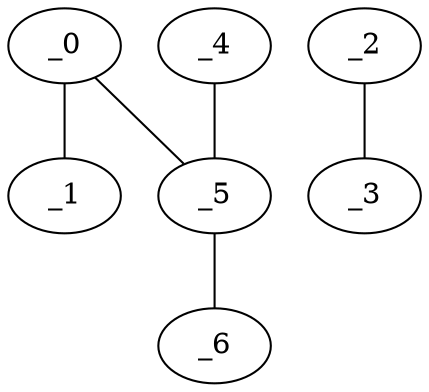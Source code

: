 graph HP1_0130 {
	_0	 [x="0.953055",
		y="2.86155"];
	_1	 [x="1.00874",
		y="0.125897"];
	_0 -- _1;
	_5	 [x="2.3",
		y="1.76"];
	_0 -- _5;
	_2	 [x="1.56221",
		y="0.215553"];
	_3	 [x="1.85978",
		y="3.15974"];
	_2 -- _3;
	_4	 [x="1.17239",
		y="1.9932"];
	_4 -- _5;
	_6	 [x="1.33479",
		y="0.768472"];
	_5 -- _6;
}
